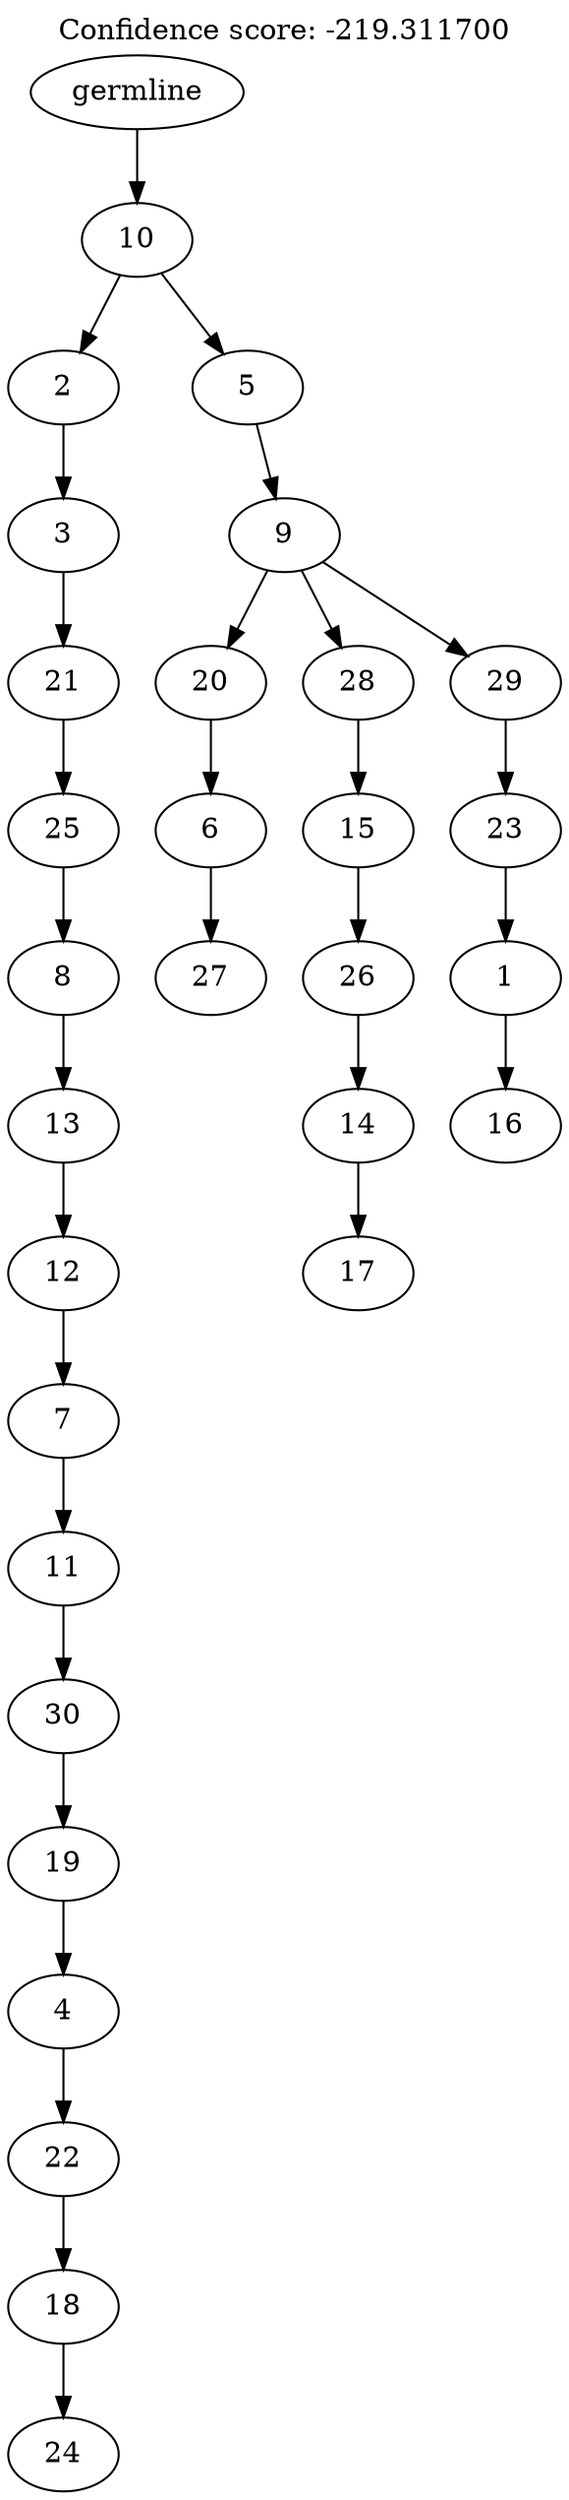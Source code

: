 digraph g {
	"29" -> "30";
	"30" [label="24"];
	"28" -> "29";
	"29" [label="18"];
	"27" -> "28";
	"28" [label="22"];
	"26" -> "27";
	"27" [label="4"];
	"25" -> "26";
	"26" [label="19"];
	"24" -> "25";
	"25" [label="30"];
	"23" -> "24";
	"24" [label="11"];
	"22" -> "23";
	"23" [label="7"];
	"21" -> "22";
	"22" [label="12"];
	"20" -> "21";
	"21" [label="13"];
	"19" -> "20";
	"20" [label="8"];
	"18" -> "19";
	"19" [label="25"];
	"17" -> "18";
	"18" [label="21"];
	"16" -> "17";
	"17" [label="3"];
	"14" -> "15";
	"15" [label="27"];
	"13" -> "14";
	"14" [label="6"];
	"11" -> "12";
	"12" [label="17"];
	"10" -> "11";
	"11" [label="14"];
	"9" -> "10";
	"10" [label="26"];
	"8" -> "9";
	"9" [label="15"];
	"6" -> "7";
	"7" [label="16"];
	"5" -> "6";
	"6" [label="1"];
	"4" -> "5";
	"5" [label="23"];
	"3" -> "4";
	"4" [label="29"];
	"3" -> "8";
	"8" [label="28"];
	"3" -> "13";
	"13" [label="20"];
	"2" -> "3";
	"3" [label="9"];
	"1" -> "2";
	"2" [label="5"];
	"1" -> "16";
	"16" [label="2"];
	"0" -> "1";
	"1" [label="10"];
	"0" [label="germline"];
	labelloc="t";
	label="Confidence score: -219.311700";
}
